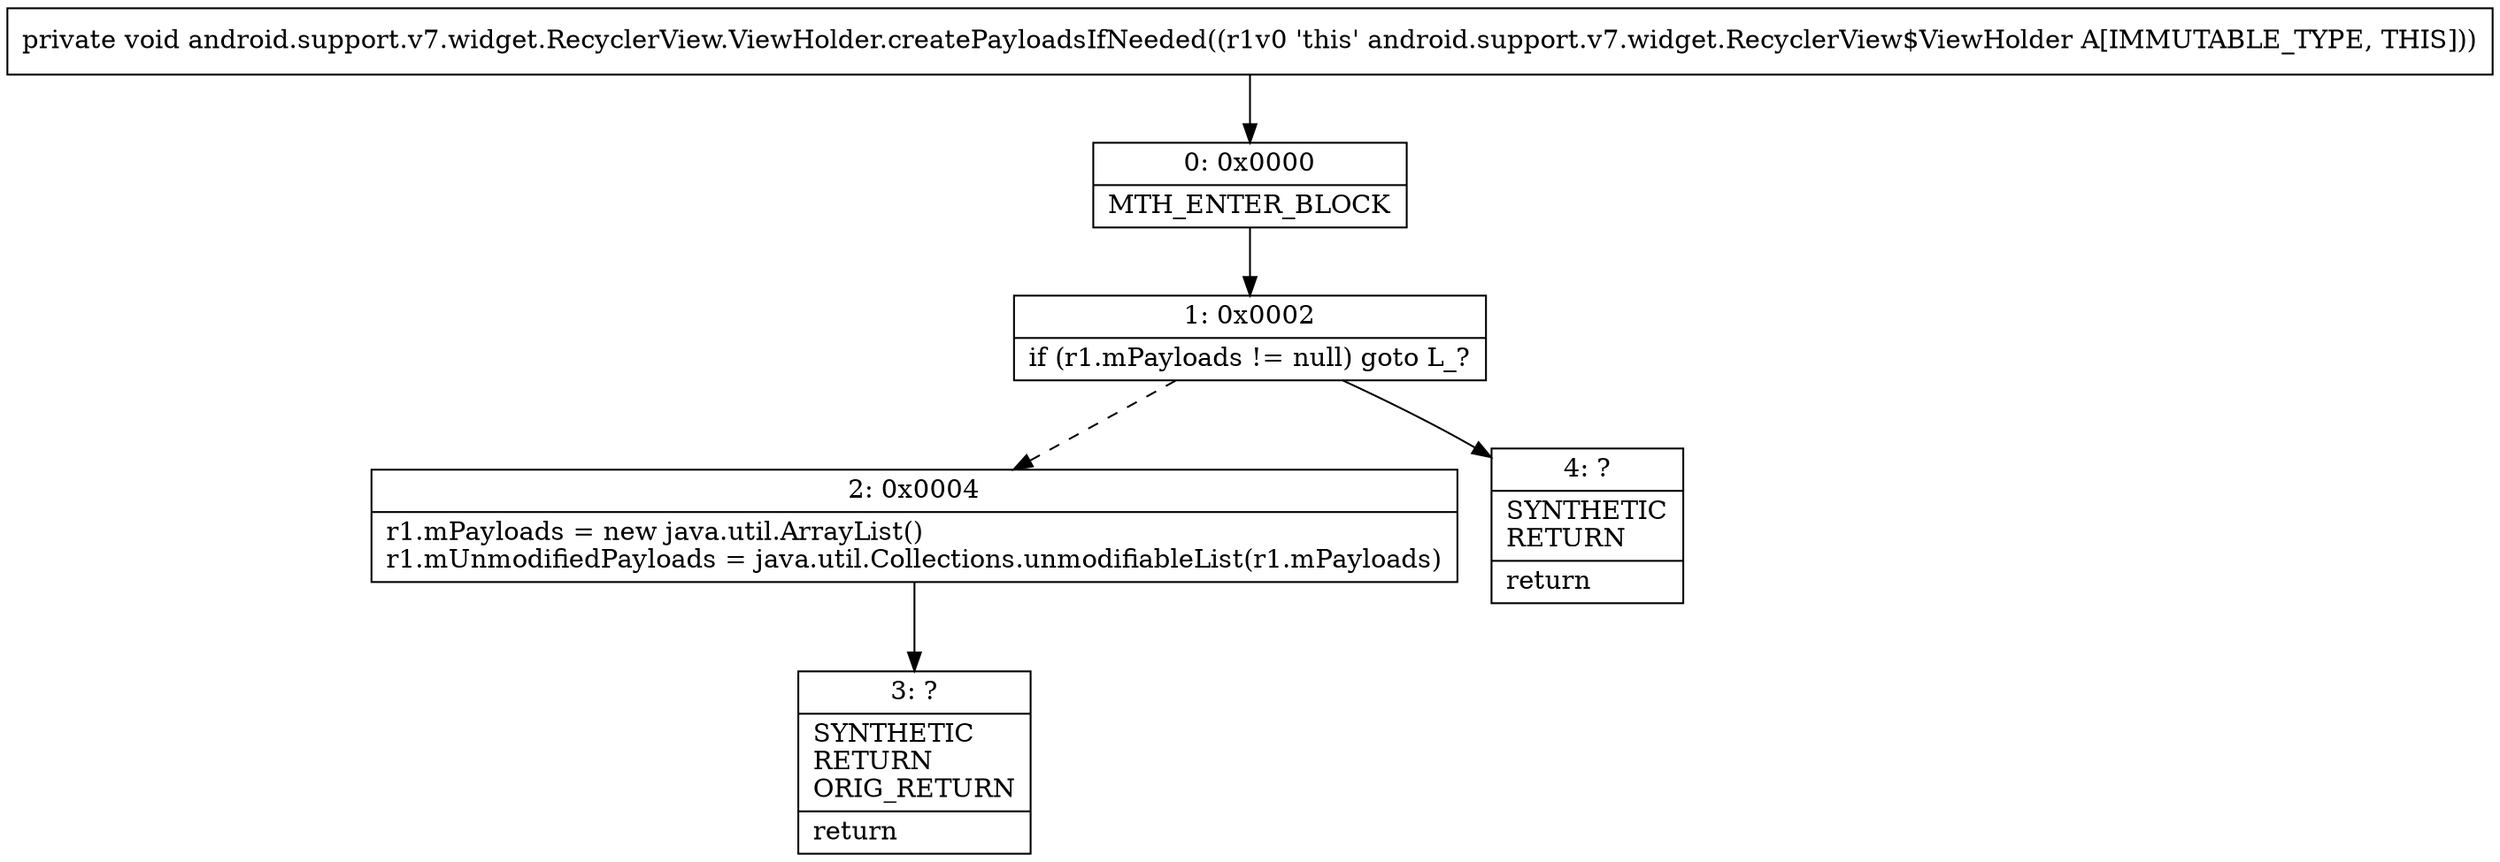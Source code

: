 digraph "CFG forandroid.support.v7.widget.RecyclerView.ViewHolder.createPayloadsIfNeeded()V" {
Node_0 [shape=record,label="{0\:\ 0x0000|MTH_ENTER_BLOCK\l}"];
Node_1 [shape=record,label="{1\:\ 0x0002|if (r1.mPayloads != null) goto L_?\l}"];
Node_2 [shape=record,label="{2\:\ 0x0004|r1.mPayloads = new java.util.ArrayList()\lr1.mUnmodifiedPayloads = java.util.Collections.unmodifiableList(r1.mPayloads)\l}"];
Node_3 [shape=record,label="{3\:\ ?|SYNTHETIC\lRETURN\lORIG_RETURN\l|return\l}"];
Node_4 [shape=record,label="{4\:\ ?|SYNTHETIC\lRETURN\l|return\l}"];
MethodNode[shape=record,label="{private void android.support.v7.widget.RecyclerView.ViewHolder.createPayloadsIfNeeded((r1v0 'this' android.support.v7.widget.RecyclerView$ViewHolder A[IMMUTABLE_TYPE, THIS])) }"];
MethodNode -> Node_0;
Node_0 -> Node_1;
Node_1 -> Node_2[style=dashed];
Node_1 -> Node_4;
Node_2 -> Node_3;
}

